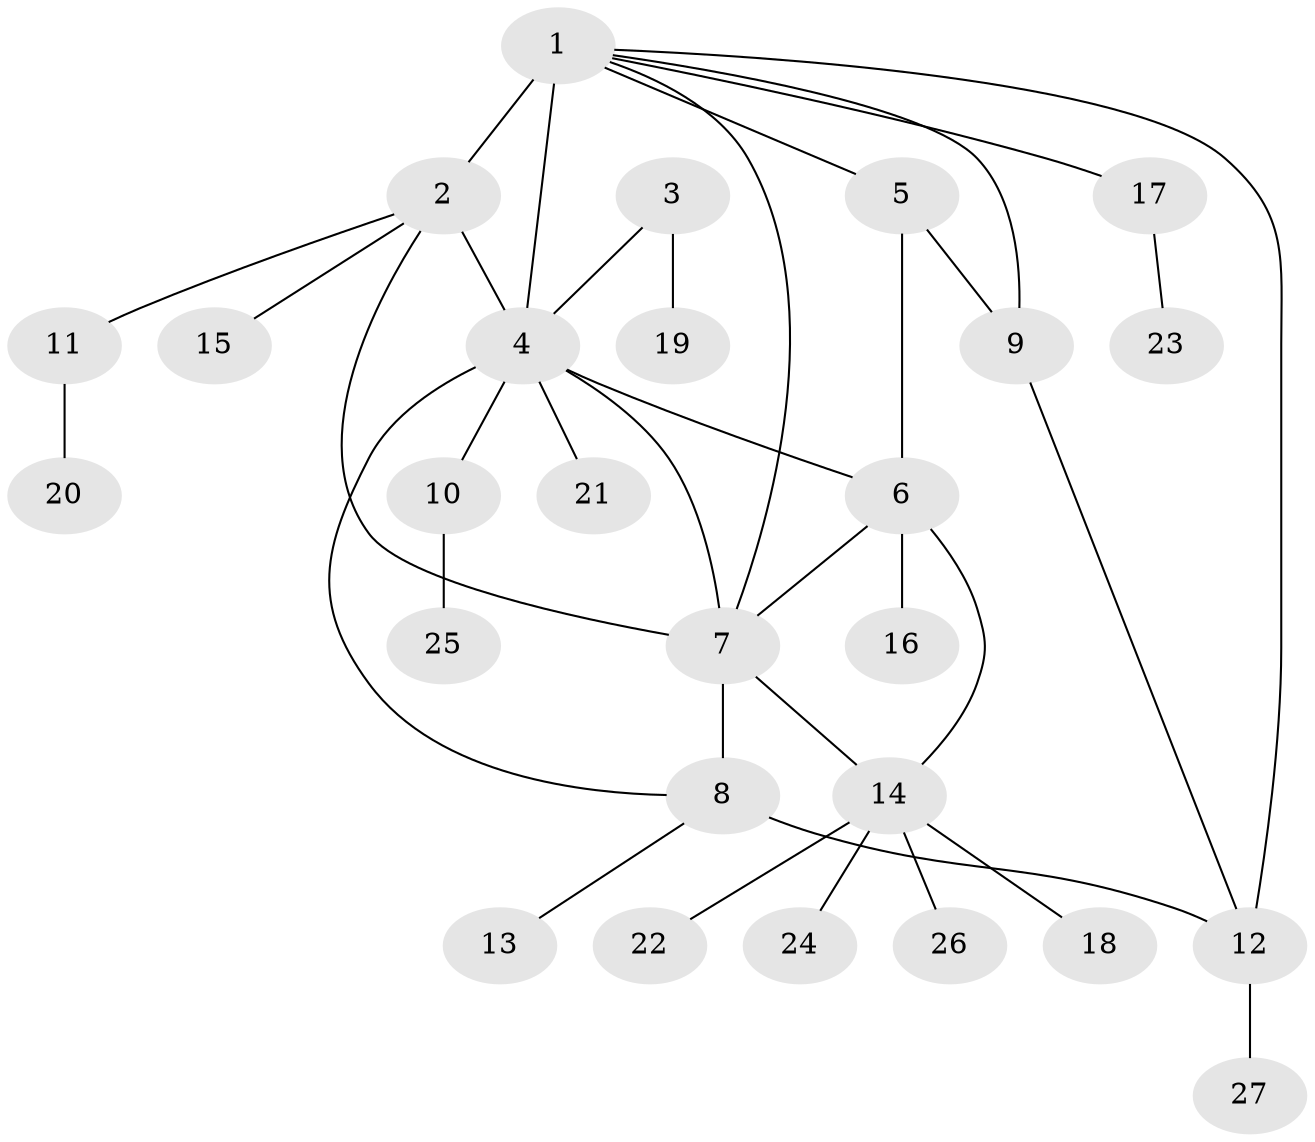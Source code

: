 // original degree distribution, {2: 0.11320754716981132, 11: 0.018867924528301886, 3: 0.07547169811320754, 10: 0.018867924528301886, 4: 0.07547169811320754, 8: 0.03773584905660377, 5: 0.03773584905660377, 1: 0.6037735849056604, 7: 0.018867924528301886}
// Generated by graph-tools (version 1.1) at 2025/52/03/04/25 22:52:25]
// undirected, 27 vertices, 36 edges
graph export_dot {
  node [color=gray90,style=filled];
  1;
  2;
  3;
  4;
  5;
  6;
  7;
  8;
  9;
  10;
  11;
  12;
  13;
  14;
  15;
  16;
  17;
  18;
  19;
  20;
  21;
  22;
  23;
  24;
  25;
  26;
  27;
  1 -- 2 [weight=6.0];
  1 -- 4 [weight=2.0];
  1 -- 5 [weight=1.0];
  1 -- 7 [weight=1.0];
  1 -- 9 [weight=1.0];
  1 -- 12 [weight=1.0];
  1 -- 17 [weight=1.0];
  2 -- 4 [weight=1.0];
  2 -- 7 [weight=1.0];
  2 -- 11 [weight=1.0];
  2 -- 15 [weight=1.0];
  3 -- 4 [weight=1.0];
  3 -- 19 [weight=1.0];
  4 -- 6 [weight=1.0];
  4 -- 7 [weight=1.0];
  4 -- 8 [weight=1.0];
  4 -- 10 [weight=1.0];
  4 -- 21 [weight=1.0];
  5 -- 6 [weight=1.0];
  5 -- 9 [weight=1.0];
  6 -- 7 [weight=1.0];
  6 -- 14 [weight=1.0];
  6 -- 16 [weight=3.0];
  7 -- 8 [weight=4.0];
  7 -- 14 [weight=1.0];
  8 -- 12 [weight=1.0];
  8 -- 13 [weight=1.0];
  9 -- 12 [weight=1.0];
  10 -- 25 [weight=1.0];
  11 -- 20 [weight=2.0];
  12 -- 27 [weight=1.0];
  14 -- 18 [weight=1.0];
  14 -- 22 [weight=1.0];
  14 -- 24 [weight=1.0];
  14 -- 26 [weight=1.0];
  17 -- 23 [weight=1.0];
}
